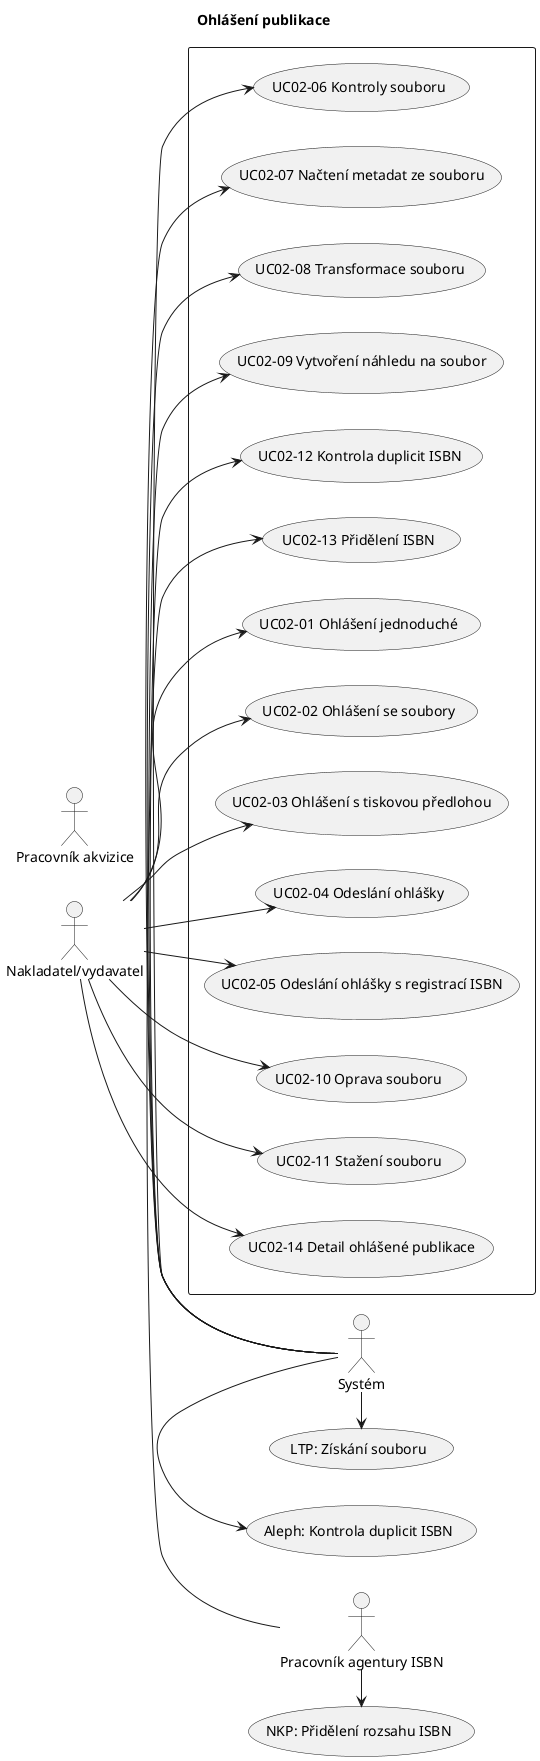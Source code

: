 @startuml
left to right direction
title Ohlášení publikace
skinparam packageStyle rect

actor :Nakladatel/vydavatel: as nakl
actor :Pracovník agentury ISBN: as isbn
actor :Pracovník akvizice: as akv
actor :Systém: as sys

:isbn: -> (NKP: Přidělení rozsahu ISBN)
:sys: -> (Aleph: Kontrola duplicit ISBN)
:sys: -> (LTP: Získání souboru)

rectangle  {
	   :nakl: --> (UC02-01 Ohlášení jednoduché)
	   :nakl: --> (UC02-02 Ohlášení se soubory)
	   :nakl: --> (UC02-03 Ohlášení s tiskovou předlohou)
	   :nakl: --> (UC02-04 Odeslání ohlášky)
	   :nakl: --> (UC02-05 Odeslání ohlášky s registrací ISBN)
	   :sys: -left-> (UC02-06 Kontroly souboru)
	   :sys: -left-> (UC02-07 Načtení metadat ze souboru)
	   :sys: -left-> (UC02-08 Transformace souboru)
	   :sys: -left-> (UC02-09 Vytvoření náhledu na soubor)
	   :nakl: --> (UC02-10 Oprava souboru)
	   :nakl: --> (UC02-11 Stažení souboru)
	   :sys: -left-> (UC02-12 Kontrola duplicit ISBN)
	   :isbn: -left-> (UC02-13 Přidělení ISBN)
	   :nakl: --> (UC02-14 Detail ohlášené publikace)
}

@enduml